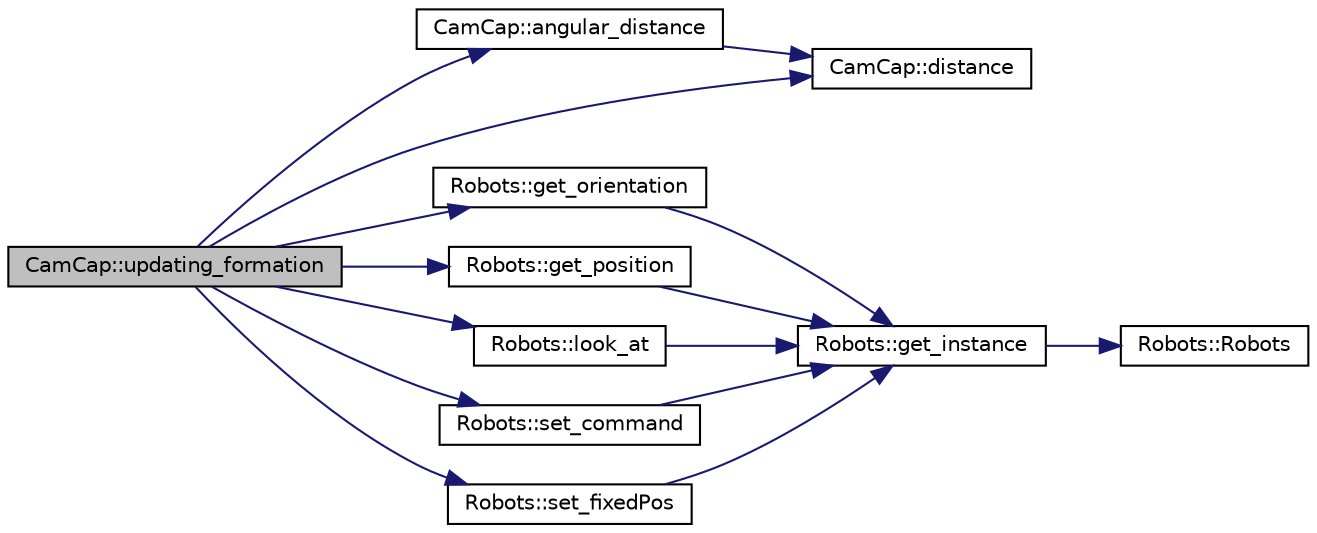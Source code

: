 digraph "CamCap::updating_formation"
{
 // INTERACTIVE_SVG=YES
  edge [fontname="Helvetica",fontsize="10",labelfontname="Helvetica",labelfontsize="10"];
  node [fontname="Helvetica",fontsize="10",shape=record];
  rankdir="LR";
  Node544 [label="CamCap::updating_formation",height=0.2,width=0.4,color="black", fillcolor="grey75", style="filled", fontcolor="black"];
  Node544 -> Node545 [color="midnightblue",fontsize="10",style="solid",fontname="Helvetica"];
  Node545 [label="CamCap::angular_distance",height=0.2,width=0.4,color="black", fillcolor="white", style="filled",URL="$class_cam_cap.html#abf57bed0fb3a45bb50947cd6f42698ea",tooltip="Calculates the angular distance between two given points. "];
  Node545 -> Node546 [color="midnightblue",fontsize="10",style="solid",fontname="Helvetica"];
  Node546 [label="CamCap::distance",height=0.2,width=0.4,color="black", fillcolor="white", style="filled",URL="$class_cam_cap.html#a6595a726e77091a8accf19e62dc55e41",tooltip="Calculates the euclidean distance between two given points. "];
  Node544 -> Node546 [color="midnightblue",fontsize="10",style="solid",fontname="Helvetica"];
  Node544 -> Node547 [color="midnightblue",fontsize="10",style="solid",fontname="Helvetica"];
  Node547 [label="Robots::get_orientation",height=0.2,width=0.4,color="black", fillcolor="white", style="filled",URL="$class_robots.html#ae1d0829c1089322c8fac5830f65b13a0"];
  Node547 -> Node548 [color="midnightblue",fontsize="10",style="solid",fontname="Helvetica"];
  Node548 [label="Robots::get_instance",height=0.2,width=0.4,color="black", fillcolor="white", style="filled",URL="$class_robots.html#a589bce74db5f34af384952d48435168f"];
  Node548 -> Node549 [color="midnightblue",fontsize="10",style="solid",fontname="Helvetica"];
  Node549 [label="Robots::Robots",height=0.2,width=0.4,color="black", fillcolor="white", style="filled",URL="$class_robots.html#aa2745a48ebd3e52b9a3020f6afbcb25d",tooltip="Initializes our arrays. "];
  Node544 -> Node550 [color="midnightblue",fontsize="10",style="solid",fontname="Helvetica"];
  Node550 [label="Robots::get_position",height=0.2,width=0.4,color="black", fillcolor="white", style="filled",URL="$class_robots.html#a1fca8f2f5070176faa6ba1efa2f1ff14"];
  Node550 -> Node548 [color="midnightblue",fontsize="10",style="solid",fontname="Helvetica"];
  Node544 -> Node551 [color="midnightblue",fontsize="10",style="solid",fontname="Helvetica"];
  Node551 [label="Robots::look_at",height=0.2,width=0.4,color="black", fillcolor="white", style="filled",URL="$class_robots.html#a3b307142c41d7adc7614e6e4f2caf16b"];
  Node551 -> Node548 [color="midnightblue",fontsize="10",style="solid",fontname="Helvetica"];
  Node544 -> Node552 [color="midnightblue",fontsize="10",style="solid",fontname="Helvetica"];
  Node552 [label="Robots::set_command",height=0.2,width=0.4,color="black", fillcolor="white", style="filled",URL="$class_robots.html#ae5034abea0160aac1d77ad154ee77f64"];
  Node552 -> Node548 [color="midnightblue",fontsize="10",style="solid",fontname="Helvetica"];
  Node544 -> Node553 [color="midnightblue",fontsize="10",style="solid",fontname="Helvetica"];
  Node553 [label="Robots::set_fixedPos",height=0.2,width=0.4,color="black", fillcolor="white", style="filled",URL="$class_robots.html#a427266e3332ab91bb3a78b5fb61a6c2c"];
  Node553 -> Node548 [color="midnightblue",fontsize="10",style="solid",fontname="Helvetica"];
}
